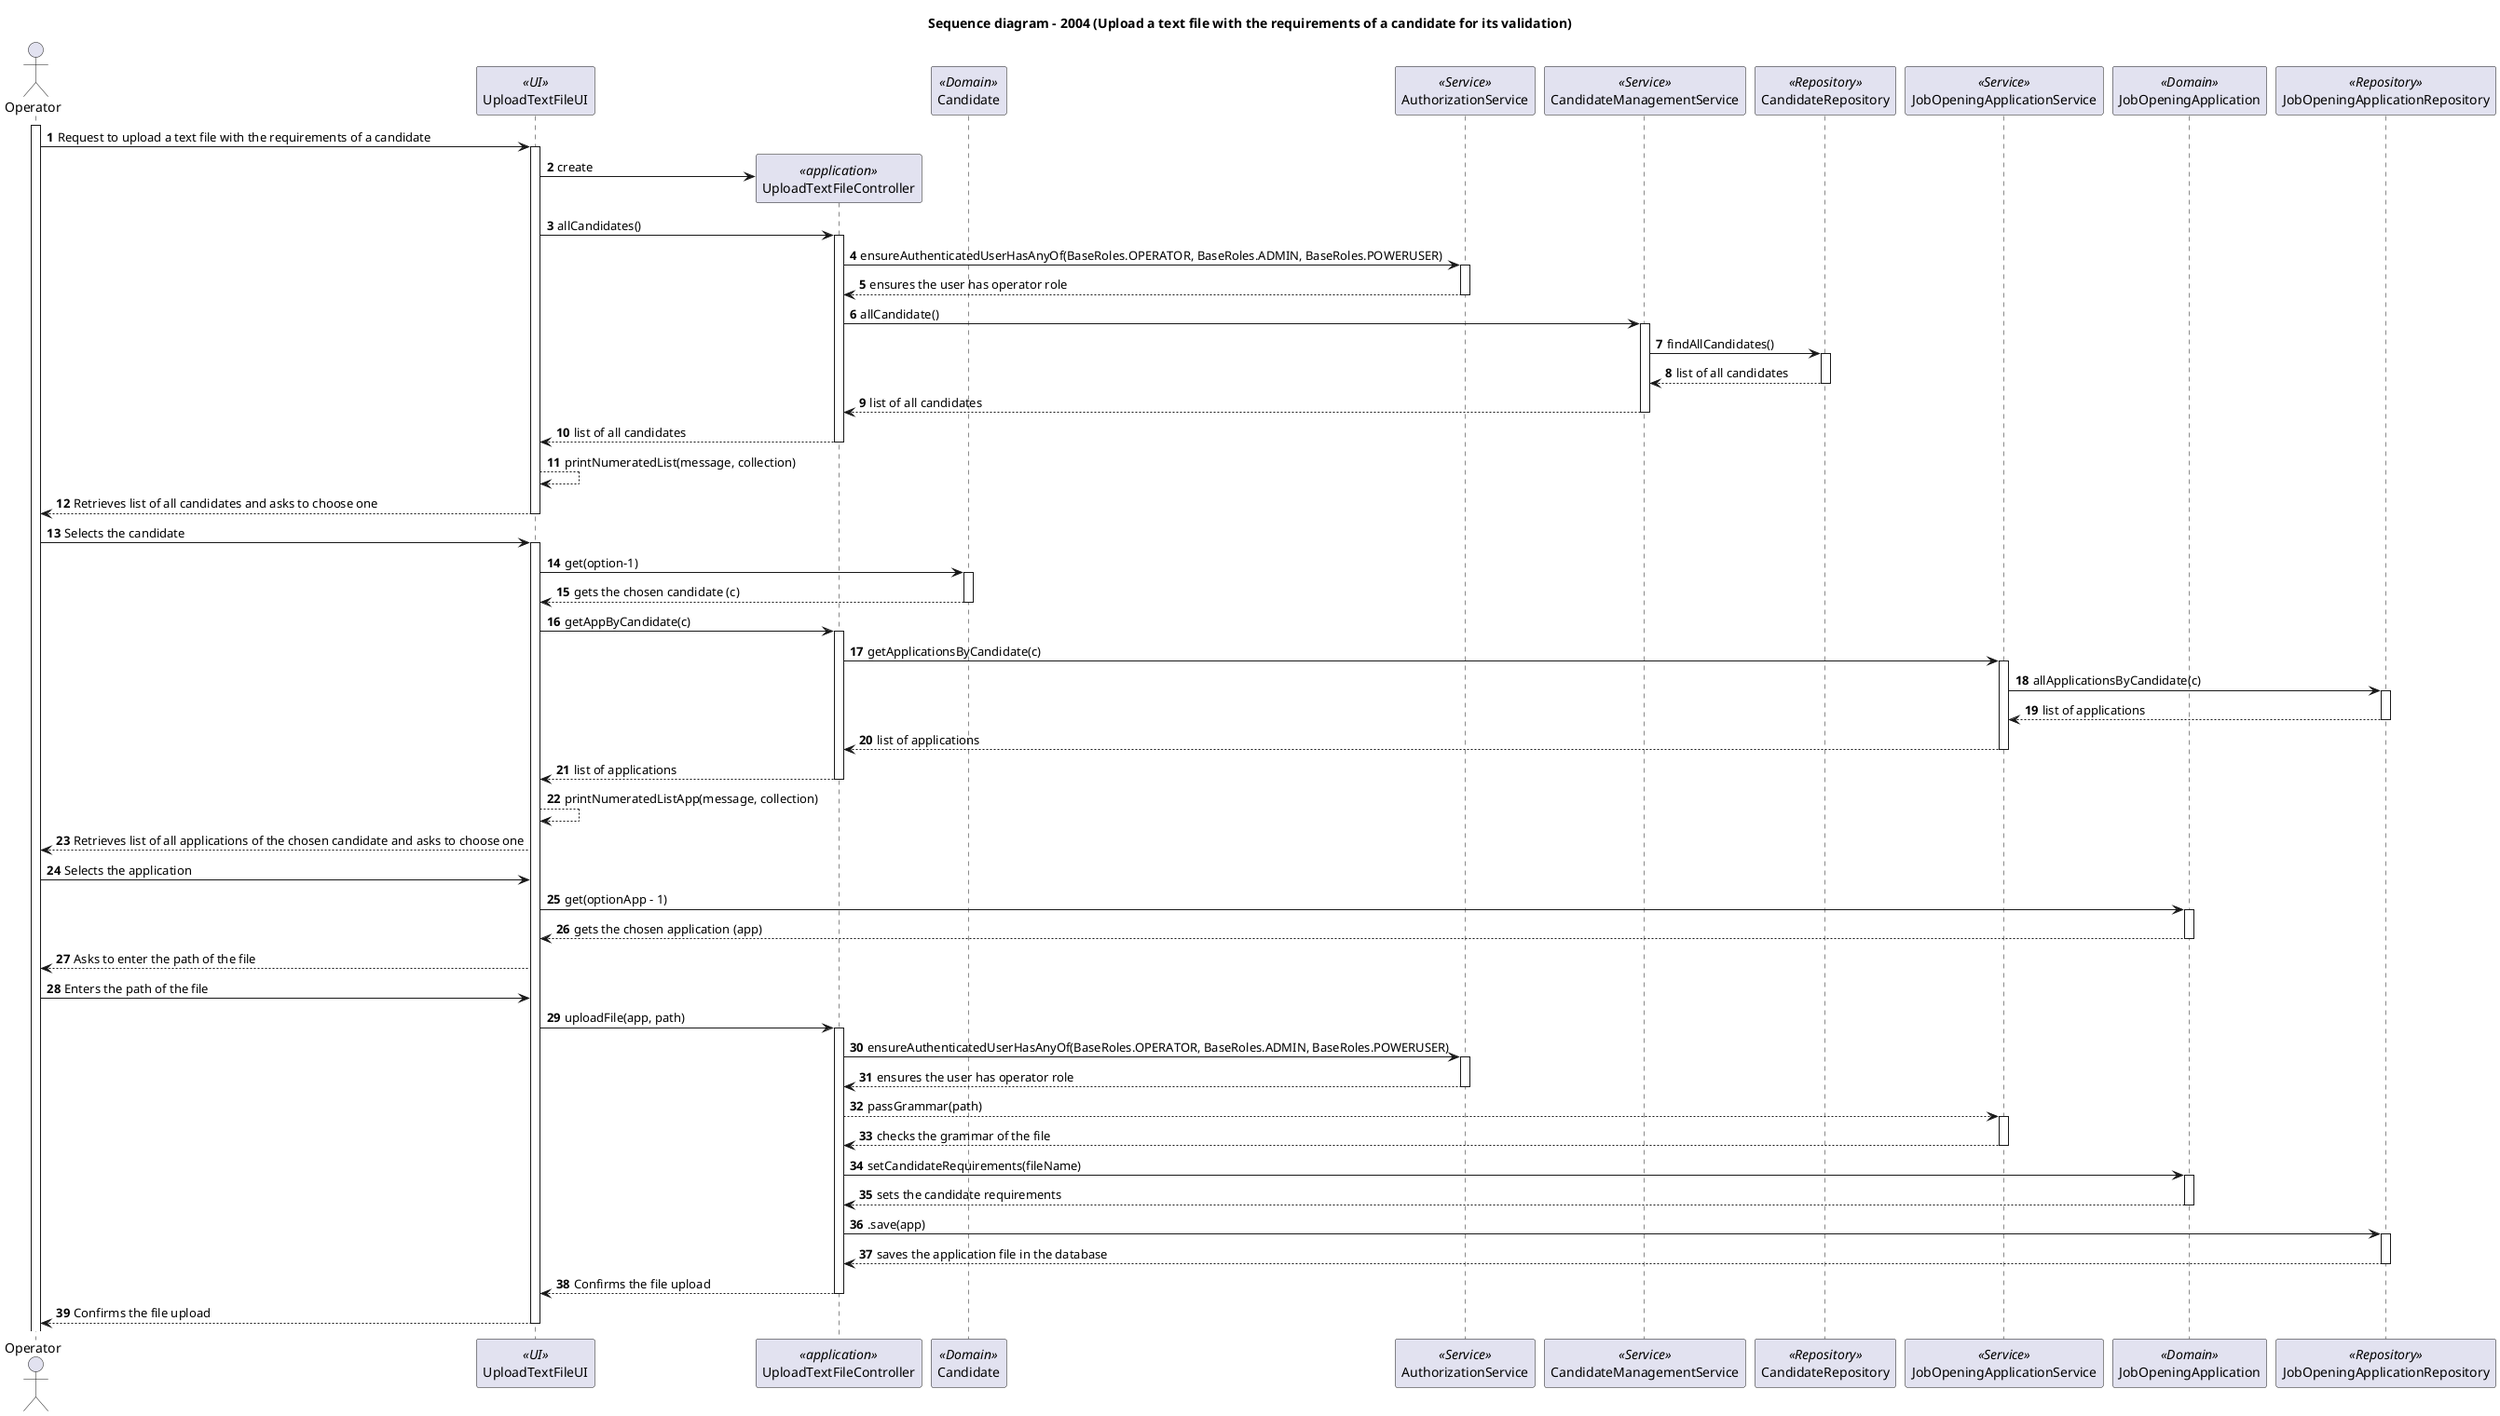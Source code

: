 @startuml
autonumber

title "Sequence diagram - 2004 (Upload a text file with the requirements of a candidate for its validation)"
actor Operator as Operator
participant UploadTextFileUI as UI <<UI>>
participant "UploadTextFileController" as CTRL <<application>>
participant "Candidate" as C <<Domain>>
participant "AuthorizationService" as AS <<Service>>
participant "CandidateManagementService" as CMS <<Service>>
participant "CandidateRepository" as CREPO <<Repository>>
participant "JobOpeningApplicationService" as JOAS <<Service>>
participant "JobOpeningApplication" as JOA <<Domain>>
participant "JobOpeningApplicationRepository" as JOREPO <<Repository>>
activate Operator
Operator -> UI: Request to upload a text file with the requirements of a candidate
activate UI
UI-> CTRL**: create
UI->CTRL:allCandidates()
activate CTRL
CTRL->AS:ensureAuthenticatedUserHasAnyOf(BaseRoles.OPERATOR, BaseRoles.ADMIN, BaseRoles.POWERUSER)
activate AS
AS--> CTRL: ensures the user has operator role
deactivate AS
CTRL->CMS:allCandidate()
activate CMS
CMS-> CREPO:findAllCandidates()
activate CREPO
CREPO--> CMS:list of all candidates
deactivate CREPO
CMS-->CTRL : list of all candidates
deactivate CMS
CTRL--> UI: list of all candidates
deactivate CTRL
UI-->UI:printNumeratedList(message, collection)
UI --> Operator: Retrieves list of all candidates and asks to choose one
deactivate UI
Operator -> UI: Selects the candidate
activate UI
UI->C: get(option-1)
activate C
C--> UI: gets the chosen candidate (c)
deactivate C
UI->CTRL:getAppByCandidate(c)
activate CTRL
CTRL->JOAS :getApplicationsByCandidate(c)
activate JOAS
JOAS->JOREPO:allApplicationsByCandidate(c)
activate JOREPO
JOREPO-->JOAS: list of applications
deactivate JOREPO
JOAS-->CTRL: list of applications
deactivate JOAS
CTRL--> UI: list of applications
deactivate CTRL
UI-->UI:printNumeratedListApp(message, collection)
UI--> Operator: Retrieves list of all applications of the chosen candidate and asks to choose one
Operator->UI: Selects the application
UI-> JOA: get(optionApp - 1)
activate JOA
JOA --> UI: gets the chosen application (app)
deactivate JOA
UI-->Operator: Asks to enter the path of the file
Operator-> UI: Enters the path of the file
UI->CTRL:uploadFile(app, path)
activate CTRL
CTRL->AS : ensureAuthenticatedUserHasAnyOf(BaseRoles.OPERATOR, BaseRoles.ADMIN, BaseRoles.POWERUSER)
activate AS
AS-->CTRL: ensures the user has operator role
deactivate AS
CTRL-->JOAS:passGrammar(path)
activate JOAS
JOAS-->CTRL: checks the grammar of the file
deactivate JOAS
CTRL-> JOA:setCandidateRequirements(fileName)
activate JOA
JOA-->CTRL: sets the candidate requirements
deactivate JOA
CTRL-> JOREPO:.save(app)
activate JOREPO
JOREPO-->CTRL: saves the application file in the database
deactivate JOREPO
CTRL-->UI : Confirms the file upload
deactivate CTRL
UI --> Operator: Confirms the file upload
deactivate UI

@enduml


